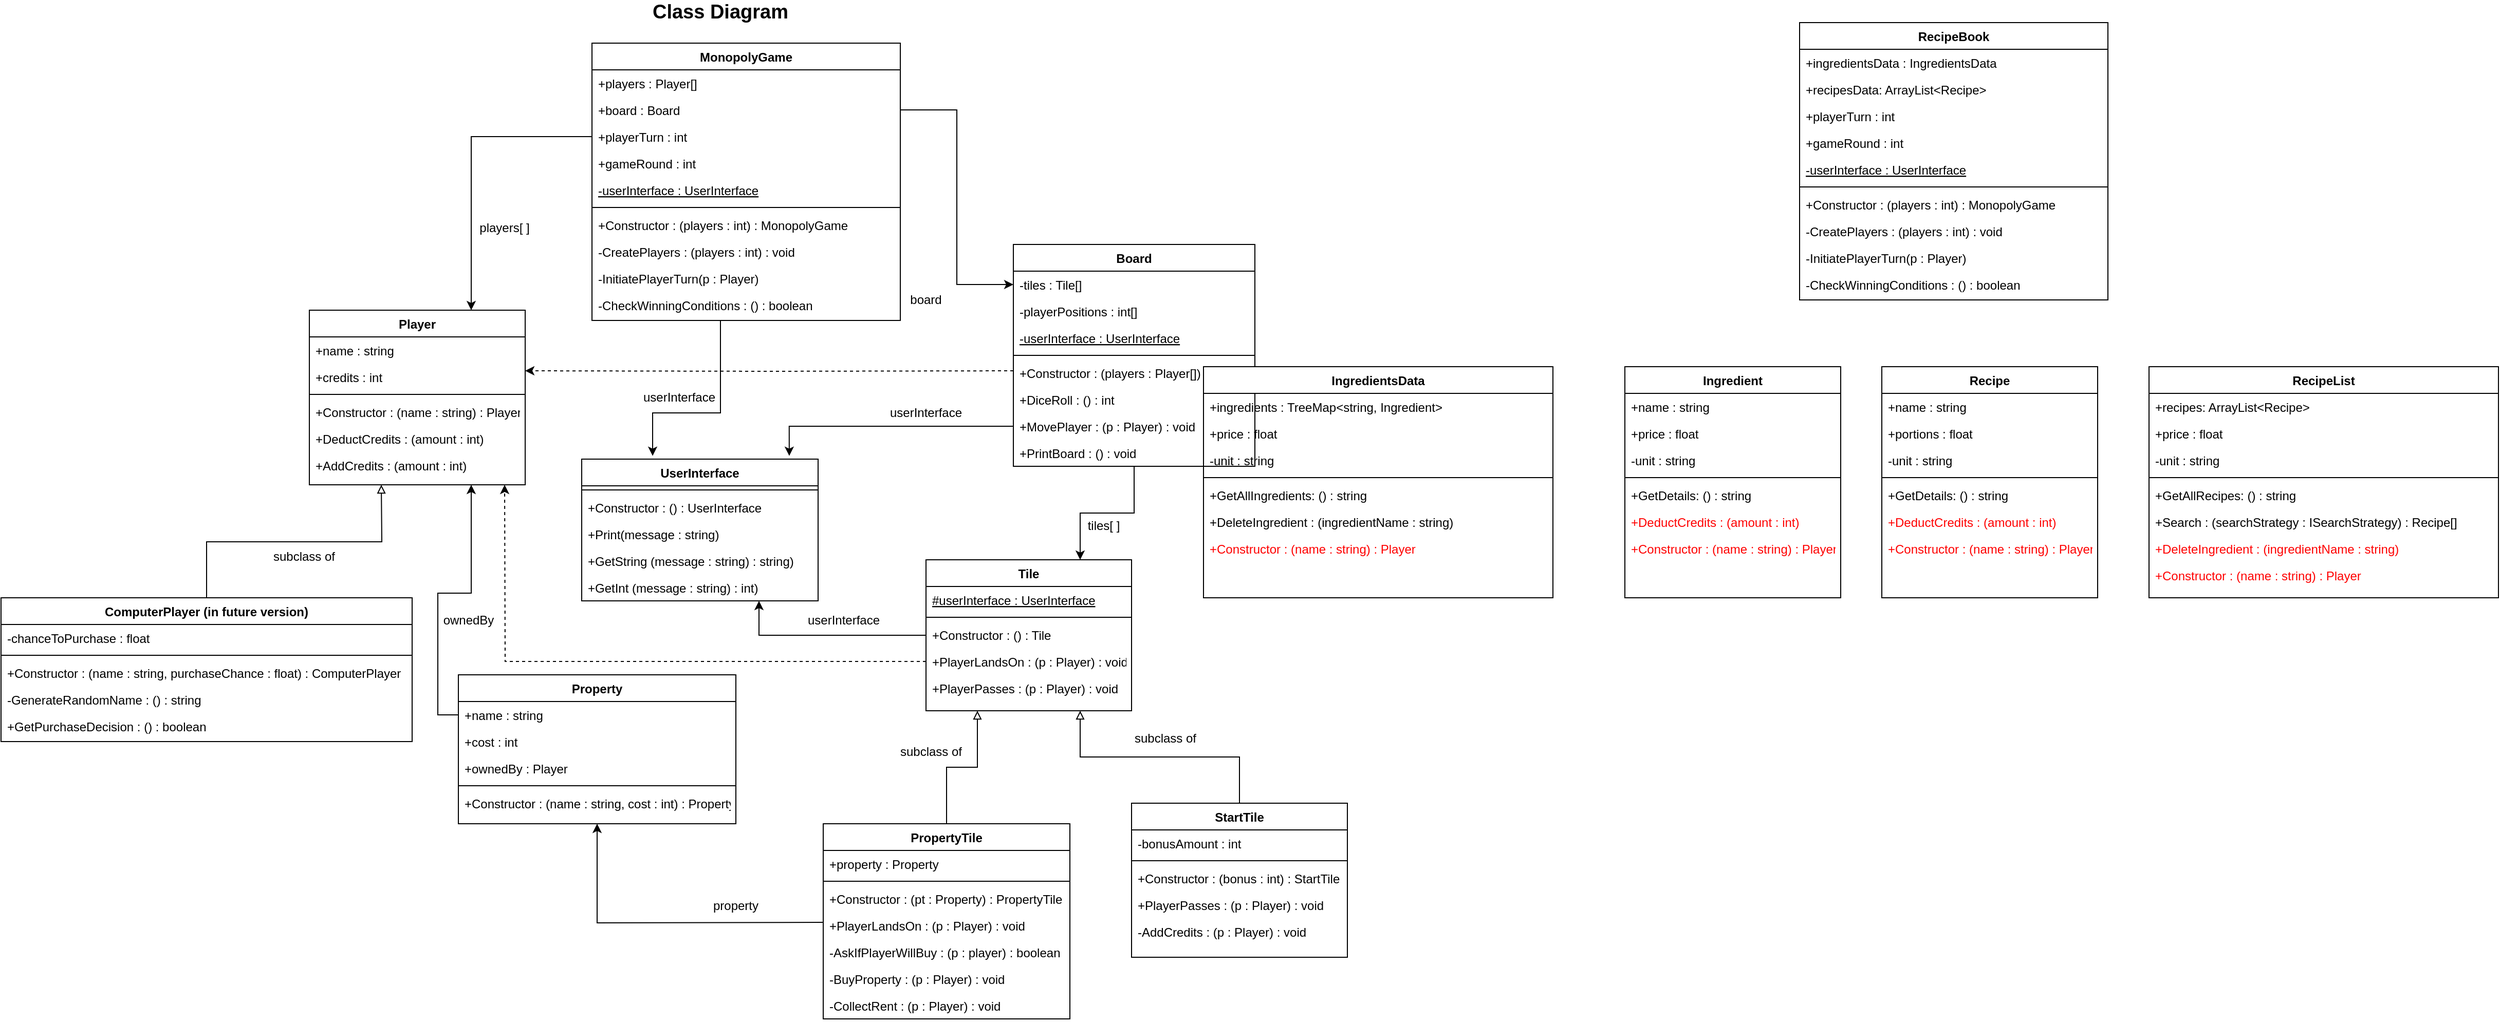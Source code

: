 <mxfile version="13.7.9" type="device"><diagram id="C5RBs43oDa-KdzZeNtuy" name="Page-1"><mxGraphModel dx="1278" dy="948" grid="1" gridSize="10" guides="1" tooltips="1" connect="1" arrows="1" fold="1" page="1" pageScale="1" pageWidth="827" pageHeight="1169" math="0" shadow="0"><root><mxCell id="WIyWlLk6GJQsqaUBKTNV-0"/><mxCell id="WIyWlLk6GJQsqaUBKTNV-1" parent="WIyWlLk6GJQsqaUBKTNV-0"/><mxCell id="QnChf_az9vpmHC_siIS5-68" style="edgeStyle=orthogonalEdgeStyle;rounded=0;orthogonalLoop=1;jettySize=auto;html=1;exitX=0.5;exitY=0;exitDx=0;exitDy=0;entryX=0.25;entryY=1;entryDx=0;entryDy=0;endArrow=block;endFill=0;" parent="WIyWlLk6GJQsqaUBKTNV-1" source="QnChf_az9vpmHC_siIS5-34" target="QnChf_az9vpmHC_siIS5-22" edge="1"><mxGeometry relative="1" as="geometry"/></mxCell><mxCell id="QnChf_az9vpmHC_siIS5-69" style="edgeStyle=orthogonalEdgeStyle;rounded=0;orthogonalLoop=1;jettySize=auto;html=1;exitX=0.5;exitY=0;exitDx=0;exitDy=0;entryX=0.75;entryY=1;entryDx=0;entryDy=0;endArrow=block;endFill=0;" parent="WIyWlLk6GJQsqaUBKTNV-1" source="QnChf_az9vpmHC_siIS5-28" target="QnChf_az9vpmHC_siIS5-22" edge="1"><mxGeometry relative="1" as="geometry"/></mxCell><mxCell id="QnChf_az9vpmHC_siIS5-62" style="edgeStyle=orthogonalEdgeStyle;rounded=0;orthogonalLoop=1;jettySize=auto;html=1;entryX=0.5;entryY=1;entryDx=0;entryDy=0;" parent="WIyWlLk6GJQsqaUBKTNV-1" target="QnChf_az9vpmHC_siIS5-54" edge="1"><mxGeometry relative="1" as="geometry"><mxPoint x="930" y="662" as="targetPoint"/><mxPoint x="970" y="956" as="sourcePoint"/></mxGeometry></mxCell><mxCell id="QnChf_az9vpmHC_siIS5-65" style="edgeStyle=orthogonalEdgeStyle;rounded=0;orthogonalLoop=1;jettySize=auto;html=1;exitX=1;exitY=0.5;exitDx=0;exitDy=0;entryX=0;entryY=0.5;entryDx=0;entryDy=0;" parent="WIyWlLk6GJQsqaUBKTNV-1" source="QnChf_az9vpmHC_siIS5-6" target="QnChf_az9vpmHC_siIS5-17" edge="1"><mxGeometry relative="1" as="geometry"/></mxCell><mxCell id="QnChf_az9vpmHC_siIS5-76" value="tiles[ ]" style="text;html=1;strokeColor=none;fillColor=none;align=center;verticalAlign=middle;whiteSpace=wrap;rounded=0;" parent="WIyWlLk6GJQsqaUBKTNV-1" vertex="1"><mxGeometry x="1222.5" y="560" width="40" height="20" as="geometry"/></mxCell><mxCell id="QnChf_az9vpmHC_siIS5-77" value="subclass of" style="text;html=1;strokeColor=none;fillColor=none;align=center;verticalAlign=middle;whiteSpace=wrap;rounded=0;" parent="WIyWlLk6GJQsqaUBKTNV-1" vertex="1"><mxGeometry x="1040" y="780" width="70" height="20" as="geometry"/></mxCell><mxCell id="QnChf_az9vpmHC_siIS5-78" value="subclass of" style="text;html=1;strokeColor=none;fillColor=none;align=center;verticalAlign=middle;whiteSpace=wrap;rounded=0;" parent="WIyWlLk6GJQsqaUBKTNV-1" vertex="1"><mxGeometry x="1262.5" y="767" width="80" height="20" as="geometry"/></mxCell><mxCell id="QnChf_az9vpmHC_siIS5-85" style="edgeStyle=orthogonalEdgeStyle;rounded=0;orthogonalLoop=1;jettySize=auto;html=1;exitX=0;exitY=0.5;exitDx=0;exitDy=0;entryX=0.75;entryY=1;entryDx=0;entryDy=0;" parent="WIyWlLk6GJQsqaUBKTNV-1" source="QnChf_az9vpmHC_siIS5-55" target="QnChf_az9vpmHC_siIS5-46" edge="1"><mxGeometry relative="1" as="geometry"/></mxCell><mxCell id="QnChf_az9vpmHC_siIS5-108" style="edgeStyle=orthogonalEdgeStyle;rounded=0;orthogonalLoop=1;jettySize=auto;html=1;exitX=0.5;exitY=1;exitDx=0;exitDy=0;entryX=0.3;entryY=-0.023;entryDx=0;entryDy=0;entryPerimeter=0;" parent="WIyWlLk6GJQsqaUBKTNV-1" source="QnChf_az9vpmHC_siIS5-4" target="QnChf_az9vpmHC_siIS5-94" edge="1"><mxGeometry relative="1" as="geometry"><Array as="points"><mxPoint x="870" y="460"/><mxPoint x="804" y="460"/></Array></mxGeometry></mxCell><mxCell id="QnChf_az9vpmHC_siIS5-103" style="edgeStyle=orthogonalEdgeStyle;rounded=0;orthogonalLoop=1;jettySize=auto;html=1;exitX=0;exitY=0.5;exitDx=0;exitDy=0;entryX=0.75;entryY=1;entryDx=0;entryDy=0;" parent="WIyWlLk6GJQsqaUBKTNV-1" source="QnChf_az9vpmHC_siIS5-22" target="QnChf_az9vpmHC_siIS5-94" edge="1"><mxGeometry relative="1" as="geometry"/></mxCell><mxCell id="QnChf_az9vpmHC_siIS5-88" value="userInterface" style="text;html=1;strokeColor=none;fillColor=none;align=center;verticalAlign=middle;whiteSpace=wrap;rounded=0;" parent="WIyWlLk6GJQsqaUBKTNV-1" vertex="1"><mxGeometry x="1050" y="450" width="40" height="20" as="geometry"/></mxCell><mxCell id="QnChf_az9vpmHC_siIS5-91" value="ownedBy" style="text;html=1;strokeColor=none;fillColor=none;align=center;verticalAlign=middle;whiteSpace=wrap;rounded=0;" parent="WIyWlLk6GJQsqaUBKTNV-1" vertex="1"><mxGeometry x="605" y="652" width="40" height="20" as="geometry"/></mxCell><mxCell id="QnChf_az9vpmHC_siIS5-92" value="property" style="text;html=1;strokeColor=none;fillColor=none;align=center;verticalAlign=middle;whiteSpace=wrap;rounded=0;" parent="WIyWlLk6GJQsqaUBKTNV-1" vertex="1"><mxGeometry x="865" y="930" width="40" height="20" as="geometry"/></mxCell><mxCell id="QnChf_az9vpmHC_siIS5-93" value="players[ ]" style="text;html=1;strokeColor=none;fillColor=none;align=center;verticalAlign=middle;whiteSpace=wrap;rounded=0;" parent="WIyWlLk6GJQsqaUBKTNV-1" vertex="1"><mxGeometry x="630" y="270" width="60" height="20" as="geometry"/></mxCell><mxCell id="QnChf_az9vpmHC_siIS5-106" value="userInterface" style="text;html=1;strokeColor=none;fillColor=none;align=center;verticalAlign=middle;whiteSpace=wrap;rounded=0;" parent="WIyWlLk6GJQsqaUBKTNV-1" vertex="1"><mxGeometry x="970" y="652" width="40" height="20" as="geometry"/></mxCell><mxCell id="QnChf_az9vpmHC_siIS5-107" value="userInterface" style="text;html=1;strokeColor=none;fillColor=none;align=center;verticalAlign=middle;whiteSpace=wrap;rounded=0;" parent="WIyWlLk6GJQsqaUBKTNV-1" vertex="1"><mxGeometry x="810" y="435" width="40" height="20" as="geometry"/></mxCell><mxCell id="QnChf_az9vpmHC_siIS5-117" value="subclass of" style="text;html=1;strokeColor=none;fillColor=none;align=center;verticalAlign=middle;whiteSpace=wrap;rounded=0;" parent="WIyWlLk6GJQsqaUBKTNV-1" vertex="1"><mxGeometry x="430" y="590" width="70" height="20" as="geometry"/></mxCell><mxCell id="BMfl9RkAWKBQtFYuNV7D-5" style="edgeStyle=orthogonalEdgeStyle;rounded=0;orthogonalLoop=1;jettySize=auto;html=1;entryX=0.75;entryY=0;entryDx=0;entryDy=0;" parent="WIyWlLk6GJQsqaUBKTNV-1" source="QnChf_az9vpmHC_siIS5-16" target="QnChf_az9vpmHC_siIS5-22" edge="1"><mxGeometry relative="1" as="geometry"/></mxCell><mxCell id="QnChf_az9vpmHC_siIS5-94" value="UserInterface" style="swimlane;fontStyle=1;align=center;verticalAlign=top;childLayout=stackLayout;horizontal=1;startSize=26;horizontalStack=0;resizeParent=1;resizeLast=0;collapsible=1;marginBottom=0;rounded=0;shadow=0;strokeWidth=1;" parent="WIyWlLk6GJQsqaUBKTNV-1" vertex="1"><mxGeometry x="735" y="505" width="230" height="138" as="geometry"><mxRectangle x="230" y="140" width="160" height="26" as="alternateBounds"/></mxGeometry></mxCell><mxCell id="QnChf_az9vpmHC_siIS5-97" value="" style="line;html=1;strokeWidth=1;align=left;verticalAlign=middle;spacingTop=-1;spacingLeft=3;spacingRight=3;rotatable=0;labelPosition=right;points=[];portConstraint=eastwest;" parent="QnChf_az9vpmHC_siIS5-94" vertex="1"><mxGeometry y="26" width="230" height="8" as="geometry"/></mxCell><mxCell id="BMfl9RkAWKBQtFYuNV7D-14" value="+Constructor : () : UserInterface" style="text;align=left;verticalAlign=top;spacingLeft=4;spacingRight=4;overflow=hidden;rotatable=0;points=[[0,0.5],[1,0.5]];portConstraint=eastwest;rounded=0;shadow=0;html=0;" parent="QnChf_az9vpmHC_siIS5-94" vertex="1"><mxGeometry y="34" width="230" height="26" as="geometry"/></mxCell><mxCell id="QnChf_az9vpmHC_siIS5-98" value="+Print(message : string)" style="text;align=left;verticalAlign=top;spacingLeft=4;spacingRight=4;overflow=hidden;rotatable=0;points=[[0,0.5],[1,0.5]];portConstraint=eastwest;rounded=0;shadow=0;html=0;" parent="QnChf_az9vpmHC_siIS5-94" vertex="1"><mxGeometry y="60" width="230" height="26" as="geometry"/></mxCell><mxCell id="QnChf_az9vpmHC_siIS5-99" value="+GetString (message : string) : string)" style="text;align=left;verticalAlign=top;spacingLeft=4;spacingRight=4;overflow=hidden;rotatable=0;points=[[0,0.5],[1,0.5]];portConstraint=eastwest;rounded=0;shadow=0;html=0;" parent="QnChf_az9vpmHC_siIS5-94" vertex="1"><mxGeometry y="86" width="230" height="26" as="geometry"/></mxCell><mxCell id="BMfl9RkAWKBQtFYuNV7D-4" value="+GetInt (message : string) : int)" style="text;align=left;verticalAlign=top;spacingLeft=4;spacingRight=4;overflow=hidden;rotatable=0;points=[[0,0.5],[1,0.5]];portConstraint=eastwest;rounded=0;shadow=0;html=0;" parent="QnChf_az9vpmHC_siIS5-94" vertex="1"><mxGeometry y="112" width="230" height="26" as="geometry"/></mxCell><mxCell id="QnChf_az9vpmHC_siIS5-22" value="Tile" style="swimlane;fontStyle=1;align=center;verticalAlign=top;childLayout=stackLayout;horizontal=1;startSize=26;horizontalStack=0;resizeParent=1;resizeLast=0;collapsible=1;marginBottom=0;rounded=0;shadow=0;strokeWidth=1;" parent="WIyWlLk6GJQsqaUBKTNV-1" vertex="1"><mxGeometry x="1070" y="603" width="200" height="147" as="geometry"><mxRectangle x="230" y="140" width="160" height="26" as="alternateBounds"/></mxGeometry></mxCell><mxCell id="QnChf_az9vpmHC_siIS5-110" value="#userInterface : UserInterface" style="text;align=left;verticalAlign=top;spacingLeft=4;spacingRight=4;overflow=hidden;rotatable=0;points=[[0,0.5],[1,0.5]];portConstraint=eastwest;rounded=0;shadow=0;html=0;fontStyle=4" parent="QnChf_az9vpmHC_siIS5-22" vertex="1"><mxGeometry y="26" width="200" height="26" as="geometry"/></mxCell><mxCell id="QnChf_az9vpmHC_siIS5-26" value="" style="line;html=1;strokeWidth=1;align=left;verticalAlign=middle;spacingTop=-1;spacingLeft=3;spacingRight=3;rotatable=0;labelPosition=right;points=[];portConstraint=eastwest;" parent="QnChf_az9vpmHC_siIS5-22" vertex="1"><mxGeometry y="52" width="200" height="8" as="geometry"/></mxCell><mxCell id="BMfl9RkAWKBQtFYuNV7D-9" value="+Constructor : () : Tile" style="text;align=left;verticalAlign=top;spacingLeft=4;spacingRight=4;overflow=hidden;rotatable=0;points=[[0,0.5],[1,0.5]];portConstraint=eastwest;rounded=0;shadow=0;html=0;" parent="QnChf_az9vpmHC_siIS5-22" vertex="1"><mxGeometry y="60" width="200" height="26" as="geometry"/></mxCell><mxCell id="QnChf_az9vpmHC_siIS5-144" value="+PlayerLandsOn : (p : Player) : void" style="text;align=left;verticalAlign=top;spacingLeft=4;spacingRight=4;overflow=hidden;rotatable=0;points=[[0,0.5],[1,0.5]];portConstraint=eastwest;" parent="QnChf_az9vpmHC_siIS5-22" vertex="1"><mxGeometry y="86" width="200" height="26" as="geometry"/></mxCell><mxCell id="QnChf_az9vpmHC_siIS5-162" value="+PlayerPasses : (p : Player) : void" style="text;align=left;verticalAlign=top;spacingLeft=4;spacingRight=4;overflow=hidden;rotatable=0;points=[[0,0.5],[1,0.5]];portConstraint=eastwest;" parent="QnChf_az9vpmHC_siIS5-22" vertex="1"><mxGeometry y="112" width="200" height="26" as="geometry"/></mxCell><mxCell id="4W70TEGGlv5s21N3LZeL-0" style="edgeStyle=orthogonalEdgeStyle;rounded=0;orthogonalLoop=1;jettySize=auto;html=1;exitX=0.5;exitY=0;exitDx=0;exitDy=0;endArrow=block;endFill=0;" parent="WIyWlLk6GJQsqaUBKTNV-1" source="QnChf_az9vpmHC_siIS5-112" edge="1"><mxGeometry relative="1" as="geometry"><mxPoint x="540" y="530" as="targetPoint"/></mxGeometry></mxCell><mxCell id="QnChf_az9vpmHC_siIS5-54" value="Property" style="swimlane;fontStyle=1;align=center;verticalAlign=top;childLayout=stackLayout;horizontal=1;startSize=26;horizontalStack=0;resizeParent=1;resizeLast=0;collapsible=1;marginBottom=0;rounded=0;shadow=0;strokeWidth=1;" parent="WIyWlLk6GJQsqaUBKTNV-1" vertex="1"><mxGeometry x="615" y="715" width="270" height="145" as="geometry"><mxRectangle x="230" y="140" width="160" height="26" as="alternateBounds"/></mxGeometry></mxCell><mxCell id="QnChf_az9vpmHC_siIS5-55" value="+name : string" style="text;align=left;verticalAlign=top;spacingLeft=4;spacingRight=4;overflow=hidden;rotatable=0;points=[[0,0.5],[1,0.5]];portConstraint=eastwest;" parent="QnChf_az9vpmHC_siIS5-54" vertex="1"><mxGeometry y="26" width="270" height="26" as="geometry"/></mxCell><mxCell id="QnChf_az9vpmHC_siIS5-56" value="+cost : int" style="text;align=left;verticalAlign=top;spacingLeft=4;spacingRight=4;overflow=hidden;rotatable=0;points=[[0,0.5],[1,0.5]];portConstraint=eastwest;rounded=0;shadow=0;html=0;" parent="QnChf_az9vpmHC_siIS5-54" vertex="1"><mxGeometry y="52" width="270" height="26" as="geometry"/></mxCell><mxCell id="QnChf_az9vpmHC_siIS5-84" value="+ownedBy : Player" style="text;align=left;verticalAlign=top;spacingLeft=4;spacingRight=4;overflow=hidden;rotatable=0;points=[[0,0.5],[1,0.5]];portConstraint=eastwest;rounded=0;shadow=0;html=0;" parent="QnChf_az9vpmHC_siIS5-54" vertex="1"><mxGeometry y="78" width="270" height="26" as="geometry"/></mxCell><mxCell id="QnChf_az9vpmHC_siIS5-58" value="" style="line;html=1;strokeWidth=1;align=left;verticalAlign=middle;spacingTop=-1;spacingLeft=3;spacingRight=3;rotatable=0;labelPosition=right;points=[];portConstraint=eastwest;" parent="QnChf_az9vpmHC_siIS5-54" vertex="1"><mxGeometry y="104" width="270" height="8" as="geometry"/></mxCell><mxCell id="BMfl9RkAWKBQtFYuNV7D-6" value="+Constructor : (name : string, cost : int) : Property" style="text;align=left;verticalAlign=top;spacingLeft=4;spacingRight=4;overflow=hidden;rotatable=0;points=[[0,0.5],[1,0.5]];portConstraint=eastwest;rounded=0;shadow=0;html=0;" parent="QnChf_az9vpmHC_siIS5-54" vertex="1"><mxGeometry y="112" width="270" height="26" as="geometry"/></mxCell><mxCell id="QnChf_az9vpmHC_siIS5-28" value="StartTile" style="swimlane;fontStyle=1;align=center;verticalAlign=top;childLayout=stackLayout;horizontal=1;startSize=26;horizontalStack=0;resizeParent=1;resizeLast=0;collapsible=1;marginBottom=0;rounded=0;shadow=0;strokeWidth=1;" parent="WIyWlLk6GJQsqaUBKTNV-1" vertex="1"><mxGeometry x="1270" y="840" width="210" height="150" as="geometry"><mxRectangle x="230" y="140" width="160" height="26" as="alternateBounds"/></mxGeometry></mxCell><mxCell id="QnChf_az9vpmHC_siIS5-31" value="-bonusAmount : int" style="text;align=left;verticalAlign=top;spacingLeft=4;spacingRight=4;overflow=hidden;rotatable=0;points=[[0,0.5],[1,0.5]];portConstraint=eastwest;rounded=0;shadow=0;html=0;" parent="QnChf_az9vpmHC_siIS5-28" vertex="1"><mxGeometry y="26" width="210" height="26" as="geometry"/></mxCell><mxCell id="QnChf_az9vpmHC_siIS5-32" value="" style="line;html=1;strokeWidth=1;align=left;verticalAlign=middle;spacingTop=-1;spacingLeft=3;spacingRight=3;rotatable=0;labelPosition=right;points=[];portConstraint=eastwest;" parent="QnChf_az9vpmHC_siIS5-28" vertex="1"><mxGeometry y="52" width="210" height="8" as="geometry"/></mxCell><mxCell id="BMfl9RkAWKBQtFYuNV7D-10" value="+Constructor : (bonus : int) : StartTile" style="text;align=left;verticalAlign=top;spacingLeft=4;spacingRight=4;overflow=hidden;rotatable=0;points=[[0,0.5],[1,0.5]];portConstraint=eastwest;rounded=0;shadow=0;html=0;" parent="QnChf_az9vpmHC_siIS5-28" vertex="1"><mxGeometry y="60" width="210" height="26" as="geometry"/></mxCell><mxCell id="QnChf_az9vpmHC_siIS5-145" value="+PlayerPasses : (p : Player) : void" style="text;align=left;verticalAlign=top;spacingLeft=4;spacingRight=4;overflow=hidden;rotatable=0;points=[[0,0.5],[1,0.5]];portConstraint=eastwest;" parent="QnChf_az9vpmHC_siIS5-28" vertex="1"><mxGeometry y="86" width="210" height="26" as="geometry"/></mxCell><mxCell id="QnChf_az9vpmHC_siIS5-33" value="-AddCredits : (p : Player) : void" style="text;align=left;verticalAlign=top;spacingLeft=4;spacingRight=4;overflow=hidden;rotatable=0;points=[[0,0.5],[1,0.5]];portConstraint=eastwest;" parent="QnChf_az9vpmHC_siIS5-28" vertex="1"><mxGeometry y="112" width="210" height="26" as="geometry"/></mxCell><mxCell id="QnChf_az9vpmHC_siIS5-34" value="PropertyTile" style="swimlane;fontStyle=1;align=center;verticalAlign=top;childLayout=stackLayout;horizontal=1;startSize=26;horizontalStack=0;resizeParent=1;resizeLast=0;collapsible=1;marginBottom=0;rounded=0;shadow=0;strokeWidth=1;" parent="WIyWlLk6GJQsqaUBKTNV-1" vertex="1"><mxGeometry x="970" y="860" width="240" height="190" as="geometry"><mxRectangle x="230" y="140" width="160" height="26" as="alternateBounds"/></mxGeometry></mxCell><mxCell id="QnChf_az9vpmHC_siIS5-35" value="+property : Property" style="text;align=left;verticalAlign=top;spacingLeft=4;spacingRight=4;overflow=hidden;rotatable=0;points=[[0,0.5],[1,0.5]];portConstraint=eastwest;" parent="QnChf_az9vpmHC_siIS5-34" vertex="1"><mxGeometry y="26" width="240" height="26" as="geometry"/></mxCell><mxCell id="QnChf_az9vpmHC_siIS5-38" value="" style="line;html=1;strokeWidth=1;align=left;verticalAlign=middle;spacingTop=-1;spacingLeft=3;spacingRight=3;rotatable=0;labelPosition=right;points=[];portConstraint=eastwest;" parent="QnChf_az9vpmHC_siIS5-34" vertex="1"><mxGeometry y="52" width="240" height="8" as="geometry"/></mxCell><mxCell id="BMfl9RkAWKBQtFYuNV7D-11" value="+Constructor : (pt : Property) : PropertyTile" style="text;align=left;verticalAlign=top;spacingLeft=4;spacingRight=4;overflow=hidden;rotatable=0;points=[[0,0.5],[1,0.5]];portConstraint=eastwest;rounded=0;shadow=0;html=0;" parent="QnChf_az9vpmHC_siIS5-34" vertex="1"><mxGeometry y="60" width="240" height="26" as="geometry"/></mxCell><mxCell id="QnChf_az9vpmHC_siIS5-146" value="+PlayerLandsOn : (p : Player) : void" style="text;align=left;verticalAlign=top;spacingLeft=4;spacingRight=4;overflow=hidden;rotatable=0;points=[[0,0.5],[1,0.5]];portConstraint=eastwest;" parent="QnChf_az9vpmHC_siIS5-34" vertex="1"><mxGeometry y="86" width="240" height="26" as="geometry"/></mxCell><mxCell id="QnChf_az9vpmHC_siIS5-39" value="-AskIfPlayerWillBuy : (p : player) : boolean" style="text;align=left;verticalAlign=top;spacingLeft=4;spacingRight=4;overflow=hidden;rotatable=0;points=[[0,0.5],[1,0.5]];portConstraint=eastwest;" parent="QnChf_az9vpmHC_siIS5-34" vertex="1"><mxGeometry y="112" width="240" height="26" as="geometry"/></mxCell><mxCell id="QnChf_az9vpmHC_siIS5-123" value="-BuyProperty : (p : Player) : void" style="text;align=left;verticalAlign=top;spacingLeft=4;spacingRight=4;overflow=hidden;rotatable=0;points=[[0,0.5],[1,0.5]];portConstraint=eastwest;" parent="QnChf_az9vpmHC_siIS5-34" vertex="1"><mxGeometry y="138" width="240" height="26" as="geometry"/></mxCell><mxCell id="QnChf_az9vpmHC_siIS5-60" value="-CollectRent : (p : Player) : void" style="text;align=left;verticalAlign=top;spacingLeft=4;spacingRight=4;overflow=hidden;rotatable=0;points=[[0,0.5],[1,0.5]];portConstraint=eastwest;" parent="QnChf_az9vpmHC_siIS5-34" vertex="1"><mxGeometry y="164" width="240" height="26" as="geometry"/></mxCell><mxCell id="QnChf_az9vpmHC_siIS5-16" value="Board" style="swimlane;fontStyle=1;align=center;verticalAlign=top;childLayout=stackLayout;horizontal=1;startSize=26;horizontalStack=0;resizeParent=1;resizeLast=0;collapsible=1;marginBottom=0;rounded=0;shadow=0;strokeWidth=1;" parent="WIyWlLk6GJQsqaUBKTNV-1" vertex="1"><mxGeometry x="1155" y="296" width="235" height="216" as="geometry"><mxRectangle x="230" y="140" width="160" height="26" as="alternateBounds"/></mxGeometry></mxCell><mxCell id="QnChf_az9vpmHC_siIS5-17" value="-tiles : Tile[]" style="text;align=left;verticalAlign=top;spacingLeft=4;spacingRight=4;overflow=hidden;rotatable=0;points=[[0,0.5],[1,0.5]];portConstraint=eastwest;" parent="QnChf_az9vpmHC_siIS5-16" vertex="1"><mxGeometry y="26" width="235" height="26" as="geometry"/></mxCell><mxCell id="QnChf_az9vpmHC_siIS5-111" value="-playerPositions : int[]" style="text;align=left;verticalAlign=top;spacingLeft=4;spacingRight=4;overflow=hidden;rotatable=0;points=[[0,0.5],[1,0.5]];portConstraint=eastwest;" parent="QnChf_az9vpmHC_siIS5-16" vertex="1"><mxGeometry y="52" width="235" height="26" as="geometry"/></mxCell><mxCell id="BMfl9RkAWKBQtFYuNV7D-16" value="-userInterface : UserInterface" style="text;align=left;verticalAlign=top;spacingLeft=4;spacingRight=4;overflow=hidden;rotatable=0;points=[[0,0.5],[1,0.5]];portConstraint=eastwest;fontStyle=4" parent="QnChf_az9vpmHC_siIS5-16" vertex="1"><mxGeometry y="78" width="235" height="26" as="geometry"/></mxCell><mxCell id="QnChf_az9vpmHC_siIS5-20" value="" style="line;html=1;strokeWidth=1;align=left;verticalAlign=middle;spacingTop=-1;spacingLeft=3;spacingRight=3;rotatable=0;labelPosition=right;points=[];portConstraint=eastwest;" parent="QnChf_az9vpmHC_siIS5-16" vertex="1"><mxGeometry y="104" width="235" height="8" as="geometry"/></mxCell><mxCell id="QnChf_az9vpmHC_siIS5-86" value="+Constructor : (players : Player[]) : Board" style="text;align=left;verticalAlign=top;spacingLeft=4;spacingRight=4;overflow=hidden;rotatable=0;points=[[0,0.5],[1,0.5]];portConstraint=eastwest;" parent="QnChf_az9vpmHC_siIS5-16" vertex="1"><mxGeometry y="112" width="235" height="26" as="geometry"/></mxCell><mxCell id="QnChf_az9vpmHC_siIS5-134" value="+DiceRoll : () : int" style="text;align=left;verticalAlign=top;spacingLeft=4;spacingRight=4;overflow=hidden;rotatable=0;points=[[0,0.5],[1,0.5]];portConstraint=eastwest;" parent="QnChf_az9vpmHC_siIS5-16" vertex="1"><mxGeometry y="138" width="235" height="26" as="geometry"/></mxCell><mxCell id="QnChf_az9vpmHC_siIS5-21" value="+MovePlayer : (p : Player) : void" style="text;align=left;verticalAlign=top;spacingLeft=4;spacingRight=4;overflow=hidden;rotatable=0;points=[[0,0.5],[1,0.5]];portConstraint=eastwest;" parent="QnChf_az9vpmHC_siIS5-16" vertex="1"><mxGeometry y="164" width="235" height="26" as="geometry"/></mxCell><mxCell id="KPZO3CH1BebAyZ0wt4Ls-0" value="+PrintBoard : () : void" style="text;align=left;verticalAlign=top;spacingLeft=4;spacingRight=4;overflow=hidden;rotatable=0;points=[[0,0.5],[1,0.5]];portConstraint=eastwest;" parent="QnChf_az9vpmHC_siIS5-16" vertex="1"><mxGeometry y="190" width="235" height="26" as="geometry"/></mxCell><mxCell id="QnChf_az9vpmHC_siIS5-46" value="Player" style="swimlane;fontStyle=1;align=center;verticalAlign=top;childLayout=stackLayout;horizontal=1;startSize=26;horizontalStack=0;resizeParent=1;resizeLast=0;collapsible=1;marginBottom=0;rounded=0;shadow=0;strokeWidth=1;" parent="WIyWlLk6GJQsqaUBKTNV-1" vertex="1"><mxGeometry x="470" y="360" width="210" height="170" as="geometry"><mxRectangle x="230" y="140" width="160" height="26" as="alternateBounds"/></mxGeometry></mxCell><mxCell id="QnChf_az9vpmHC_siIS5-72" value="+name : string" style="text;align=left;verticalAlign=top;spacingLeft=4;spacingRight=4;overflow=hidden;rotatable=0;points=[[0,0.5],[1,0.5]];portConstraint=eastwest;rounded=0;shadow=0;html=0;" parent="QnChf_az9vpmHC_siIS5-46" vertex="1"><mxGeometry y="26" width="210" height="26" as="geometry"/></mxCell><mxCell id="QnChf_az9vpmHC_siIS5-48" value="+credits : int" style="text;align=left;verticalAlign=top;spacingLeft=4;spacingRight=4;overflow=hidden;rotatable=0;points=[[0,0.5],[1,0.5]];portConstraint=eastwest;rounded=0;shadow=0;html=0;" parent="QnChf_az9vpmHC_siIS5-46" vertex="1"><mxGeometry y="52" width="210" height="26" as="geometry"/></mxCell><mxCell id="QnChf_az9vpmHC_siIS5-50" value="" style="line;html=1;strokeWidth=1;align=left;verticalAlign=middle;spacingTop=-1;spacingLeft=3;spacingRight=3;rotatable=0;labelPosition=right;points=[];portConstraint=eastwest;" parent="QnChf_az9vpmHC_siIS5-46" vertex="1"><mxGeometry y="78" width="210" height="8" as="geometry"/></mxCell><mxCell id="BMfl9RkAWKBQtFYuNV7D-3" value="+Constructor : (name : string) : Player" style="text;align=left;verticalAlign=top;spacingLeft=4;spacingRight=4;overflow=hidden;rotatable=0;points=[[0,0.5],[1,0.5]];portConstraint=eastwest;rounded=0;shadow=0;html=0;" parent="QnChf_az9vpmHC_siIS5-46" vertex="1"><mxGeometry y="86" width="210" height="26" as="geometry"/></mxCell><mxCell id="QnChf_az9vpmHC_siIS5-163" value="+DeductCredits : (amount : int)" style="text;align=left;verticalAlign=top;spacingLeft=4;spacingRight=4;overflow=hidden;rotatable=0;points=[[0,0.5],[1,0.5]];portConstraint=eastwest;rounded=0;shadow=0;html=0;" parent="QnChf_az9vpmHC_siIS5-46" vertex="1"><mxGeometry y="112" width="210" height="26" as="geometry"/></mxCell><mxCell id="BMfl9RkAWKBQtFYuNV7D-0" value="+AddCredits : (amount : int)" style="text;align=left;verticalAlign=top;spacingLeft=4;spacingRight=4;overflow=hidden;rotatable=0;points=[[0,0.5],[1,0.5]];portConstraint=eastwest;rounded=0;shadow=0;html=0;" parent="QnChf_az9vpmHC_siIS5-46" vertex="1"><mxGeometry y="138" width="210" height="26" as="geometry"/></mxCell><mxCell id="QnChf_az9vpmHC_siIS5-4" value="MonopolyGame" style="swimlane;fontStyle=1;align=center;verticalAlign=top;childLayout=stackLayout;horizontal=1;startSize=26;horizontalStack=0;resizeParent=1;resizeLast=0;collapsible=1;marginBottom=0;rounded=0;shadow=0;strokeWidth=1;" parent="WIyWlLk6GJQsqaUBKTNV-1" vertex="1"><mxGeometry x="745" y="100" width="300" height="270" as="geometry"><mxRectangle x="230" y="140" width="160" height="26" as="alternateBounds"/></mxGeometry></mxCell><mxCell id="QnChf_az9vpmHC_siIS5-5" value="+players : Player[]" style="text;align=left;verticalAlign=top;spacingLeft=4;spacingRight=4;overflow=hidden;rotatable=0;points=[[0,0.5],[1,0.5]];portConstraint=eastwest;" parent="QnChf_az9vpmHC_siIS5-4" vertex="1"><mxGeometry y="26" width="300" height="26" as="geometry"/></mxCell><mxCell id="QnChf_az9vpmHC_siIS5-6" value="+board : Board" style="text;align=left;verticalAlign=top;spacingLeft=4;spacingRight=4;overflow=hidden;rotatable=0;points=[[0,0.5],[1,0.5]];portConstraint=eastwest;rounded=0;shadow=0;html=0;" parent="QnChf_az9vpmHC_siIS5-4" vertex="1"><mxGeometry y="52" width="300" height="26" as="geometry"/></mxCell><mxCell id="QnChf_az9vpmHC_siIS5-52" value="+playerTurn : int" style="text;align=left;verticalAlign=top;spacingLeft=4;spacingRight=4;overflow=hidden;rotatable=0;points=[[0,0.5],[1,0.5]];portConstraint=eastwest;rounded=0;shadow=0;html=0;" parent="QnChf_az9vpmHC_siIS5-4" vertex="1"><mxGeometry y="78" width="300" height="26" as="geometry"/></mxCell><mxCell id="QnChf_az9vpmHC_siIS5-70" value="+gameRound : int" style="text;align=left;verticalAlign=top;spacingLeft=4;spacingRight=4;overflow=hidden;rotatable=0;points=[[0,0.5],[1,0.5]];portConstraint=eastwest;rounded=0;shadow=0;html=0;" parent="QnChf_az9vpmHC_siIS5-4" vertex="1"><mxGeometry y="104" width="300" height="26" as="geometry"/></mxCell><mxCell id="QnChf_az9vpmHC_siIS5-109" value="-userInterface : UserInterface" style="text;align=left;verticalAlign=top;spacingLeft=4;spacingRight=4;overflow=hidden;rotatable=0;points=[[0,0.5],[1,0.5]];portConstraint=eastwest;rounded=0;shadow=0;html=0;fontStyle=4" parent="QnChf_az9vpmHC_siIS5-4" vertex="1"><mxGeometry y="130" width="300" height="26" as="geometry"/></mxCell><mxCell id="QnChf_az9vpmHC_siIS5-8" value="" style="line;html=1;strokeWidth=1;align=left;verticalAlign=middle;spacingTop=-1;spacingLeft=3;spacingRight=3;rotatable=0;labelPosition=right;points=[];portConstraint=eastwest;" parent="QnChf_az9vpmHC_siIS5-4" vertex="1"><mxGeometry y="156" width="300" height="8" as="geometry"/></mxCell><mxCell id="QnChf_az9vpmHC_siIS5-73" value="+Constructor : (players : int) : MonopolyGame" style="text;align=left;verticalAlign=top;spacingLeft=4;spacingRight=4;overflow=hidden;rotatable=0;points=[[0,0.5],[1,0.5]];portConstraint=eastwest;rounded=0;shadow=0;html=0;" parent="QnChf_az9vpmHC_siIS5-4" vertex="1"><mxGeometry y="164" width="300" height="26" as="geometry"/></mxCell><mxCell id="BMfl9RkAWKBQtFYuNV7D-7" value="-CreatePlayers : (players : int) : void" style="text;align=left;verticalAlign=top;spacingLeft=4;spacingRight=4;overflow=hidden;rotatable=0;points=[[0,0.5],[1,0.5]];portConstraint=eastwest;rounded=0;shadow=0;html=0;" parent="QnChf_az9vpmHC_siIS5-4" vertex="1"><mxGeometry y="190" width="300" height="26" as="geometry"/></mxCell><mxCell id="QnChf_az9vpmHC_siIS5-53" value="-InitiatePlayerTurn(p : Player)" style="text;align=left;verticalAlign=top;spacingLeft=4;spacingRight=4;overflow=hidden;rotatable=0;points=[[0,0.5],[1,0.5]];portConstraint=eastwest;rounded=0;shadow=0;html=0;" parent="QnChf_az9vpmHC_siIS5-4" vertex="1"><mxGeometry y="216" width="300" height="26" as="geometry"/></mxCell><mxCell id="QnChf_az9vpmHC_siIS5-71" value="-CheckWinningConditions : () : boolean" style="text;align=left;verticalAlign=top;spacingLeft=4;spacingRight=4;overflow=hidden;rotatable=0;points=[[0,0.5],[1,0.5]];portConstraint=eastwest;rounded=0;shadow=0;html=0;" parent="QnChf_az9vpmHC_siIS5-4" vertex="1"><mxGeometry y="242" width="300" height="26" as="geometry"/></mxCell><mxCell id="QnChf_az9vpmHC_siIS5-157" style="edgeStyle=orthogonalEdgeStyle;rounded=0;orthogonalLoop=1;jettySize=auto;html=1;entryX=0.878;entryY=-0.023;entryDx=0;entryDy=0;fontSize=19;exitX=0;exitY=0.5;exitDx=0;exitDy=0;entryPerimeter=0;" parent="WIyWlLk6GJQsqaUBKTNV-1" source="QnChf_az9vpmHC_siIS5-21" target="QnChf_az9vpmHC_siIS5-94" edge="1"><mxGeometry relative="1" as="geometry"><mxPoint x="1140" y="410" as="sourcePoint"/></mxGeometry></mxCell><mxCell id="QnChf_az9vpmHC_siIS5-159" value="Class Diagram" style="text;html=1;strokeColor=none;fillColor=none;align=center;verticalAlign=middle;whiteSpace=wrap;rounded=0;fontSize=19;fontStyle=1" parent="WIyWlLk6GJQsqaUBKTNV-1" vertex="1"><mxGeometry x="795" y="60" width="150" height="20" as="geometry"/></mxCell><mxCell id="BMfl9RkAWKBQtFYuNV7D-2" style="edgeStyle=orthogonalEdgeStyle;rounded=0;orthogonalLoop=1;jettySize=auto;html=1;exitX=0;exitY=0.5;exitDx=0;exitDy=0;entryX=0.75;entryY=0;entryDx=0;entryDy=0;" parent="WIyWlLk6GJQsqaUBKTNV-1" source="QnChf_az9vpmHC_siIS5-52" target="QnChf_az9vpmHC_siIS5-46" edge="1"><mxGeometry relative="1" as="geometry"/></mxCell><mxCell id="BMfl9RkAWKBQtFYuNV7D-15" value="board" style="text;html=1;strokeColor=none;fillColor=none;align=center;verticalAlign=middle;whiteSpace=wrap;rounded=0;" parent="WIyWlLk6GJQsqaUBKTNV-1" vertex="1"><mxGeometry x="1050" y="340" width="40" height="20" as="geometry"/></mxCell><mxCell id="BMfl9RkAWKBQtFYuNV7D-17" style="edgeStyle=orthogonalEdgeStyle;rounded=0;orthogonalLoop=1;jettySize=auto;html=1;exitX=0;exitY=0.5;exitDx=0;exitDy=0;dashed=1;" parent="WIyWlLk6GJQsqaUBKTNV-1" source="QnChf_az9vpmHC_siIS5-144" edge="1"><mxGeometry relative="1" as="geometry"><mxPoint x="660" y="530" as="targetPoint"/></mxGeometry></mxCell><mxCell id="BMfl9RkAWKBQtFYuNV7D-18" style="edgeStyle=orthogonalEdgeStyle;rounded=0;orthogonalLoop=1;jettySize=auto;html=1;entryX=1;entryY=0.269;entryDx=0;entryDy=0;dashed=1;entryPerimeter=0;" parent="WIyWlLk6GJQsqaUBKTNV-1" target="QnChf_az9vpmHC_siIS5-48" edge="1"><mxGeometry relative="1" as="geometry"><mxPoint x="1155" y="419" as="sourcePoint"/></mxGeometry></mxCell><mxCell id="QnChf_az9vpmHC_siIS5-112" value="ComputerPlayer (in future version)" style="swimlane;fontStyle=1;align=center;verticalAlign=top;childLayout=stackLayout;horizontal=1;startSize=26;horizontalStack=0;resizeParent=1;resizeLast=0;collapsible=1;marginBottom=0;rounded=0;shadow=0;strokeWidth=1;" parent="WIyWlLk6GJQsqaUBKTNV-1" vertex="1"><mxGeometry x="170" y="640" width="400" height="140" as="geometry"><mxRectangle x="230" y="140" width="160" height="26" as="alternateBounds"/></mxGeometry></mxCell><mxCell id="QnChf_az9vpmHC_siIS5-118" value="-chanceToPurchase : float" style="text;align=left;verticalAlign=top;spacingLeft=4;spacingRight=4;overflow=hidden;rotatable=0;points=[[0,0.5],[1,0.5]];portConstraint=eastwest;rounded=0;shadow=0;html=0;" parent="QnChf_az9vpmHC_siIS5-112" vertex="1"><mxGeometry y="26" width="400" height="26" as="geometry"/></mxCell><mxCell id="QnChf_az9vpmHC_siIS5-115" value="" style="line;html=1;strokeWidth=1;align=left;verticalAlign=middle;spacingTop=-1;spacingLeft=3;spacingRight=3;rotatable=0;labelPosition=right;points=[];portConstraint=eastwest;" parent="QnChf_az9vpmHC_siIS5-112" vertex="1"><mxGeometry y="52" width="400" height="8" as="geometry"/></mxCell><mxCell id="BMfl9RkAWKBQtFYuNV7D-8" value="+Constructor : (name : string, purchaseChance : float) : ComputerPlayer" style="text;align=left;verticalAlign=top;spacingLeft=4;spacingRight=4;overflow=hidden;rotatable=0;points=[[0,0.5],[1,0.5]];portConstraint=eastwest;rounded=0;shadow=0;html=0;" parent="QnChf_az9vpmHC_siIS5-112" vertex="1"><mxGeometry y="60" width="400" height="26" as="geometry"/></mxCell><mxCell id="QnChf_az9vpmHC_siIS5-121" value="-GenerateRandomName : () : string" style="text;align=left;verticalAlign=top;spacingLeft=4;spacingRight=4;overflow=hidden;rotatable=0;points=[[0,0.5],[1,0.5]];portConstraint=eastwest;rounded=0;shadow=0;html=0;" parent="QnChf_az9vpmHC_siIS5-112" vertex="1"><mxGeometry y="86" width="400" height="26" as="geometry"/></mxCell><mxCell id="QnChf_az9vpmHC_siIS5-122" value="+GetPurchaseDecision : () : boolean" style="text;align=left;verticalAlign=top;spacingLeft=4;spacingRight=4;overflow=hidden;rotatable=0;points=[[0,0.5],[1,0.5]];portConstraint=eastwest;rounded=0;shadow=0;html=0;" parent="QnChf_az9vpmHC_siIS5-112" vertex="1"><mxGeometry y="112" width="400" height="26" as="geometry"/></mxCell><mxCell id="rEb_3e4cBhlZiOOhZE0I-0" value="RecipeBook" style="swimlane;fontStyle=1;align=center;verticalAlign=top;childLayout=stackLayout;horizontal=1;startSize=26;horizontalStack=0;resizeParent=1;resizeLast=0;collapsible=1;marginBottom=0;rounded=0;shadow=0;strokeWidth=1;" vertex="1" parent="WIyWlLk6GJQsqaUBKTNV-1"><mxGeometry x="1920" y="80" width="300" height="270" as="geometry"><mxRectangle x="230" y="140" width="160" height="26" as="alternateBounds"/></mxGeometry></mxCell><mxCell id="rEb_3e4cBhlZiOOhZE0I-1" value="+ingredientsData : IngredientsData" style="text;align=left;verticalAlign=top;spacingLeft=4;spacingRight=4;overflow=hidden;rotatable=0;points=[[0,0.5],[1,0.5]];portConstraint=eastwest;" vertex="1" parent="rEb_3e4cBhlZiOOhZE0I-0"><mxGeometry y="26" width="300" height="26" as="geometry"/></mxCell><mxCell id="rEb_3e4cBhlZiOOhZE0I-2" value="+recipesData: ArrayList&lt;Recipe&gt;" style="text;align=left;verticalAlign=top;spacingLeft=4;spacingRight=4;overflow=hidden;rotatable=0;points=[[0,0.5],[1,0.5]];portConstraint=eastwest;rounded=0;shadow=0;html=0;" vertex="1" parent="rEb_3e4cBhlZiOOhZE0I-0"><mxGeometry y="52" width="300" height="26" as="geometry"/></mxCell><mxCell id="rEb_3e4cBhlZiOOhZE0I-3" value="+playerTurn : int" style="text;align=left;verticalAlign=top;spacingLeft=4;spacingRight=4;overflow=hidden;rotatable=0;points=[[0,0.5],[1,0.5]];portConstraint=eastwest;rounded=0;shadow=0;html=0;" vertex="1" parent="rEb_3e4cBhlZiOOhZE0I-0"><mxGeometry y="78" width="300" height="26" as="geometry"/></mxCell><mxCell id="rEb_3e4cBhlZiOOhZE0I-4" value="+gameRound : int" style="text;align=left;verticalAlign=top;spacingLeft=4;spacingRight=4;overflow=hidden;rotatable=0;points=[[0,0.5],[1,0.5]];portConstraint=eastwest;rounded=0;shadow=0;html=0;" vertex="1" parent="rEb_3e4cBhlZiOOhZE0I-0"><mxGeometry y="104" width="300" height="26" as="geometry"/></mxCell><mxCell id="rEb_3e4cBhlZiOOhZE0I-5" value="-userInterface : UserInterface" style="text;align=left;verticalAlign=top;spacingLeft=4;spacingRight=4;overflow=hidden;rotatable=0;points=[[0,0.5],[1,0.5]];portConstraint=eastwest;rounded=0;shadow=0;html=0;fontStyle=4" vertex="1" parent="rEb_3e4cBhlZiOOhZE0I-0"><mxGeometry y="130" width="300" height="26" as="geometry"/></mxCell><mxCell id="rEb_3e4cBhlZiOOhZE0I-6" value="" style="line;html=1;strokeWidth=1;align=left;verticalAlign=middle;spacingTop=-1;spacingLeft=3;spacingRight=3;rotatable=0;labelPosition=right;points=[];portConstraint=eastwest;" vertex="1" parent="rEb_3e4cBhlZiOOhZE0I-0"><mxGeometry y="156" width="300" height="8" as="geometry"/></mxCell><mxCell id="rEb_3e4cBhlZiOOhZE0I-7" value="+Constructor : (players : int) : MonopolyGame" style="text;align=left;verticalAlign=top;spacingLeft=4;spacingRight=4;overflow=hidden;rotatable=0;points=[[0,0.5],[1,0.5]];portConstraint=eastwest;rounded=0;shadow=0;html=0;" vertex="1" parent="rEb_3e4cBhlZiOOhZE0I-0"><mxGeometry y="164" width="300" height="26" as="geometry"/></mxCell><mxCell id="rEb_3e4cBhlZiOOhZE0I-8" value="-CreatePlayers : (players : int) : void" style="text;align=left;verticalAlign=top;spacingLeft=4;spacingRight=4;overflow=hidden;rotatable=0;points=[[0,0.5],[1,0.5]];portConstraint=eastwest;rounded=0;shadow=0;html=0;" vertex="1" parent="rEb_3e4cBhlZiOOhZE0I-0"><mxGeometry y="190" width="300" height="26" as="geometry"/></mxCell><mxCell id="rEb_3e4cBhlZiOOhZE0I-9" value="-InitiatePlayerTurn(p : Player)" style="text;align=left;verticalAlign=top;spacingLeft=4;spacingRight=4;overflow=hidden;rotatable=0;points=[[0,0.5],[1,0.5]];portConstraint=eastwest;rounded=0;shadow=0;html=0;" vertex="1" parent="rEb_3e4cBhlZiOOhZE0I-0"><mxGeometry y="216" width="300" height="26" as="geometry"/></mxCell><mxCell id="rEb_3e4cBhlZiOOhZE0I-10" value="-CheckWinningConditions : () : boolean" style="text;align=left;verticalAlign=top;spacingLeft=4;spacingRight=4;overflow=hidden;rotatable=0;points=[[0,0.5],[1,0.5]];portConstraint=eastwest;rounded=0;shadow=0;html=0;" vertex="1" parent="rEb_3e4cBhlZiOOhZE0I-0"><mxGeometry y="242" width="300" height="26" as="geometry"/></mxCell><mxCell id="rEb_3e4cBhlZiOOhZE0I-28" value="RecipeList" style="swimlane;fontStyle=1;align=center;verticalAlign=top;childLayout=stackLayout;horizontal=1;startSize=26;horizontalStack=0;resizeParent=1;resizeLast=0;collapsible=1;marginBottom=0;rounded=0;shadow=0;strokeWidth=1;" vertex="1" parent="WIyWlLk6GJQsqaUBKTNV-1"><mxGeometry x="2260" y="415" width="340" height="225" as="geometry"><mxRectangle x="230" y="140" width="160" height="26" as="alternateBounds"/></mxGeometry></mxCell><mxCell id="rEb_3e4cBhlZiOOhZE0I-29" value="+recipes: ArrayList&lt;Recipe&gt;" style="text;align=left;verticalAlign=top;spacingLeft=4;spacingRight=4;overflow=hidden;rotatable=0;points=[[0,0.5],[1,0.5]];portConstraint=eastwest;rounded=0;shadow=0;html=0;" vertex="1" parent="rEb_3e4cBhlZiOOhZE0I-28"><mxGeometry y="26" width="340" height="26" as="geometry"/></mxCell><mxCell id="rEb_3e4cBhlZiOOhZE0I-30" value="+price : float" style="text;align=left;verticalAlign=top;spacingLeft=4;spacingRight=4;overflow=hidden;rotatable=0;points=[[0,0.5],[1,0.5]];portConstraint=eastwest;rounded=0;shadow=0;html=0;" vertex="1" parent="rEb_3e4cBhlZiOOhZE0I-28"><mxGeometry y="52" width="340" height="26" as="geometry"/></mxCell><mxCell id="rEb_3e4cBhlZiOOhZE0I-31" value="-unit : string" style="text;align=left;verticalAlign=top;spacingLeft=4;spacingRight=4;overflow=hidden;rotatable=0;points=[[0,0.5],[1,0.5]];portConstraint=eastwest;rounded=0;shadow=0;html=0;" vertex="1" parent="rEb_3e4cBhlZiOOhZE0I-28"><mxGeometry y="78" width="340" height="26" as="geometry"/></mxCell><mxCell id="rEb_3e4cBhlZiOOhZE0I-32" value="" style="line;html=1;strokeWidth=1;align=left;verticalAlign=middle;spacingTop=-1;spacingLeft=3;spacingRight=3;rotatable=0;labelPosition=right;points=[];portConstraint=eastwest;fontColor=#FF0000;" vertex="1" parent="rEb_3e4cBhlZiOOhZE0I-28"><mxGeometry y="104" width="340" height="8" as="geometry"/></mxCell><mxCell id="rEb_3e4cBhlZiOOhZE0I-33" value="+GetAllRecipes: () : string" style="text;align=left;verticalAlign=top;spacingLeft=4;spacingRight=4;overflow=hidden;rotatable=0;points=[[0,0.5],[1,0.5]];portConstraint=eastwest;rounded=0;shadow=0;html=0;" vertex="1" parent="rEb_3e4cBhlZiOOhZE0I-28"><mxGeometry y="112" width="340" height="26" as="geometry"/></mxCell><mxCell id="rEb_3e4cBhlZiOOhZE0I-34" value="+Search : (searchStrategy : ISearchStrategy) : Recipe[]" style="text;align=left;verticalAlign=top;spacingLeft=4;spacingRight=4;overflow=hidden;rotatable=0;points=[[0,0.5],[1,0.5]];portConstraint=eastwest;rounded=0;shadow=0;html=0;" vertex="1" parent="rEb_3e4cBhlZiOOhZE0I-28"><mxGeometry y="138" width="340" height="26" as="geometry"/></mxCell><mxCell id="rEb_3e4cBhlZiOOhZE0I-36" value="+DeleteIngredient : (ingredientName : string)" style="text;align=left;verticalAlign=top;spacingLeft=4;spacingRight=4;overflow=hidden;rotatable=0;points=[[0,0.5],[1,0.5]];portConstraint=eastwest;rounded=0;shadow=0;html=0;fontColor=#FF0000;" vertex="1" parent="rEb_3e4cBhlZiOOhZE0I-28"><mxGeometry y="164" width="340" height="26" as="geometry"/></mxCell><mxCell id="rEb_3e4cBhlZiOOhZE0I-35" value="+Constructor : (name : string) : Player" style="text;align=left;verticalAlign=top;spacingLeft=4;spacingRight=4;overflow=hidden;rotatable=0;points=[[0,0.5],[1,0.5]];portConstraint=eastwest;rounded=0;shadow=0;html=0;fontColor=#FF0000;" vertex="1" parent="rEb_3e4cBhlZiOOhZE0I-28"><mxGeometry y="190" width="340" height="26" as="geometry"/></mxCell><mxCell id="rEb_3e4cBhlZiOOhZE0I-20" value="IngredientsData" style="swimlane;fontStyle=1;align=center;verticalAlign=top;childLayout=stackLayout;horizontal=1;startSize=26;horizontalStack=0;resizeParent=1;resizeLast=0;collapsible=1;marginBottom=0;rounded=0;shadow=0;strokeWidth=1;" vertex="1" parent="WIyWlLk6GJQsqaUBKTNV-1"><mxGeometry x="1340" y="415" width="340" height="225" as="geometry"><mxRectangle x="230" y="140" width="160" height="26" as="alternateBounds"/></mxGeometry></mxCell><mxCell id="rEb_3e4cBhlZiOOhZE0I-21" value="+ingredients : TreeMap&lt;string, Ingredient&gt;" style="text;align=left;verticalAlign=top;spacingLeft=4;spacingRight=4;overflow=hidden;rotatable=0;points=[[0,0.5],[1,0.5]];portConstraint=eastwest;rounded=0;shadow=0;html=0;" vertex="1" parent="rEb_3e4cBhlZiOOhZE0I-20"><mxGeometry y="26" width="340" height="26" as="geometry"/></mxCell><mxCell id="rEb_3e4cBhlZiOOhZE0I-22" value="+price : float" style="text;align=left;verticalAlign=top;spacingLeft=4;spacingRight=4;overflow=hidden;rotatable=0;points=[[0,0.5],[1,0.5]];portConstraint=eastwest;rounded=0;shadow=0;html=0;" vertex="1" parent="rEb_3e4cBhlZiOOhZE0I-20"><mxGeometry y="52" width="340" height="26" as="geometry"/></mxCell><mxCell id="rEb_3e4cBhlZiOOhZE0I-23" value="-unit : string" style="text;align=left;verticalAlign=top;spacingLeft=4;spacingRight=4;overflow=hidden;rotatable=0;points=[[0,0.5],[1,0.5]];portConstraint=eastwest;rounded=0;shadow=0;html=0;" vertex="1" parent="rEb_3e4cBhlZiOOhZE0I-20"><mxGeometry y="78" width="340" height="26" as="geometry"/></mxCell><mxCell id="rEb_3e4cBhlZiOOhZE0I-24" value="" style="line;html=1;strokeWidth=1;align=left;verticalAlign=middle;spacingTop=-1;spacingLeft=3;spacingRight=3;rotatable=0;labelPosition=right;points=[];portConstraint=eastwest;" vertex="1" parent="rEb_3e4cBhlZiOOhZE0I-20"><mxGeometry y="104" width="340" height="8" as="geometry"/></mxCell><mxCell id="rEb_3e4cBhlZiOOhZE0I-25" value="+GetAllIngredients: () : string" style="text;align=left;verticalAlign=top;spacingLeft=4;spacingRight=4;overflow=hidden;rotatable=0;points=[[0,0.5],[1,0.5]];portConstraint=eastwest;rounded=0;shadow=0;html=0;" vertex="1" parent="rEb_3e4cBhlZiOOhZE0I-20"><mxGeometry y="112" width="340" height="26" as="geometry"/></mxCell><mxCell id="rEb_3e4cBhlZiOOhZE0I-26" value="+DeleteIngredient : (ingredientName : string)" style="text;align=left;verticalAlign=top;spacingLeft=4;spacingRight=4;overflow=hidden;rotatable=0;points=[[0,0.5],[1,0.5]];portConstraint=eastwest;rounded=0;shadow=0;html=0;" vertex="1" parent="rEb_3e4cBhlZiOOhZE0I-20"><mxGeometry y="138" width="340" height="26" as="geometry"/></mxCell><mxCell id="rEb_3e4cBhlZiOOhZE0I-27" value="+Constructor : (name : string) : Player" style="text;align=left;verticalAlign=top;spacingLeft=4;spacingRight=4;overflow=hidden;rotatable=0;points=[[0,0.5],[1,0.5]];portConstraint=eastwest;rounded=0;shadow=0;html=0;fontColor=#FF0000;" vertex="1" parent="rEb_3e4cBhlZiOOhZE0I-20"><mxGeometry y="164" width="340" height="26" as="geometry"/></mxCell><mxCell id="rEb_3e4cBhlZiOOhZE0I-11" value="Ingredient" style="swimlane;fontStyle=1;align=center;verticalAlign=top;childLayout=stackLayout;horizontal=1;startSize=26;horizontalStack=0;resizeParent=1;resizeLast=0;collapsible=1;marginBottom=0;rounded=0;shadow=0;strokeWidth=1;" vertex="1" parent="WIyWlLk6GJQsqaUBKTNV-1"><mxGeometry x="1750" y="415" width="210" height="225" as="geometry"><mxRectangle x="230" y="140" width="160" height="26" as="alternateBounds"/></mxGeometry></mxCell><mxCell id="rEb_3e4cBhlZiOOhZE0I-12" value="+name : string" style="text;align=left;verticalAlign=top;spacingLeft=4;spacingRight=4;overflow=hidden;rotatable=0;points=[[0,0.5],[1,0.5]];portConstraint=eastwest;rounded=0;shadow=0;html=0;" vertex="1" parent="rEb_3e4cBhlZiOOhZE0I-11"><mxGeometry y="26" width="210" height="26" as="geometry"/></mxCell><mxCell id="rEb_3e4cBhlZiOOhZE0I-13" value="+price : float" style="text;align=left;verticalAlign=top;spacingLeft=4;spacingRight=4;overflow=hidden;rotatable=0;points=[[0,0.5],[1,0.5]];portConstraint=eastwest;rounded=0;shadow=0;html=0;" vertex="1" parent="rEb_3e4cBhlZiOOhZE0I-11"><mxGeometry y="52" width="210" height="26" as="geometry"/></mxCell><mxCell id="rEb_3e4cBhlZiOOhZE0I-18" value="-unit : string" style="text;align=left;verticalAlign=top;spacingLeft=4;spacingRight=4;overflow=hidden;rotatable=0;points=[[0,0.5],[1,0.5]];portConstraint=eastwest;rounded=0;shadow=0;html=0;" vertex="1" parent="rEb_3e4cBhlZiOOhZE0I-11"><mxGeometry y="78" width="210" height="26" as="geometry"/></mxCell><mxCell id="rEb_3e4cBhlZiOOhZE0I-14" value="" style="line;html=1;strokeWidth=1;align=left;verticalAlign=middle;spacingTop=-1;spacingLeft=3;spacingRight=3;rotatable=0;labelPosition=right;points=[];portConstraint=eastwest;fontColor=#FF0000;" vertex="1" parent="rEb_3e4cBhlZiOOhZE0I-11"><mxGeometry y="104" width="210" height="8" as="geometry"/></mxCell><mxCell id="rEb_3e4cBhlZiOOhZE0I-17" value="+GetDetails: () : string" style="text;align=left;verticalAlign=top;spacingLeft=4;spacingRight=4;overflow=hidden;rotatable=0;points=[[0,0.5],[1,0.5]];portConstraint=eastwest;rounded=0;shadow=0;html=0;" vertex="1" parent="rEb_3e4cBhlZiOOhZE0I-11"><mxGeometry y="112" width="210" height="26" as="geometry"/></mxCell><mxCell id="rEb_3e4cBhlZiOOhZE0I-16" value="+DeductCredits : (amount : int)" style="text;align=left;verticalAlign=top;spacingLeft=4;spacingRight=4;overflow=hidden;rotatable=0;points=[[0,0.5],[1,0.5]];portConstraint=eastwest;rounded=0;shadow=0;html=0;fontColor=#FF0000;" vertex="1" parent="rEb_3e4cBhlZiOOhZE0I-11"><mxGeometry y="138" width="210" height="26" as="geometry"/></mxCell><mxCell id="rEb_3e4cBhlZiOOhZE0I-15" value="+Constructor : (name : string) : Player" style="text;align=left;verticalAlign=top;spacingLeft=4;spacingRight=4;overflow=hidden;rotatable=0;points=[[0,0.5],[1,0.5]];portConstraint=eastwest;rounded=0;shadow=0;html=0;fontColor=#FF0000;" vertex="1" parent="rEb_3e4cBhlZiOOhZE0I-11"><mxGeometry y="164" width="210" height="26" as="geometry"/></mxCell><mxCell id="rEb_3e4cBhlZiOOhZE0I-37" value="Recipe" style="swimlane;fontStyle=1;align=center;verticalAlign=top;childLayout=stackLayout;horizontal=1;startSize=26;horizontalStack=0;resizeParent=1;resizeLast=0;collapsible=1;marginBottom=0;rounded=0;shadow=0;strokeWidth=1;" vertex="1" parent="WIyWlLk6GJQsqaUBKTNV-1"><mxGeometry x="2000" y="415" width="210" height="225" as="geometry"><mxRectangle x="230" y="140" width="160" height="26" as="alternateBounds"/></mxGeometry></mxCell><mxCell id="rEb_3e4cBhlZiOOhZE0I-38" value="+name : string" style="text;align=left;verticalAlign=top;spacingLeft=4;spacingRight=4;overflow=hidden;rotatable=0;points=[[0,0.5],[1,0.5]];portConstraint=eastwest;rounded=0;shadow=0;html=0;" vertex="1" parent="rEb_3e4cBhlZiOOhZE0I-37"><mxGeometry y="26" width="210" height="26" as="geometry"/></mxCell><mxCell id="rEb_3e4cBhlZiOOhZE0I-39" value="+portions : float" style="text;align=left;verticalAlign=top;spacingLeft=4;spacingRight=4;overflow=hidden;rotatable=0;points=[[0,0.5],[1,0.5]];portConstraint=eastwest;rounded=0;shadow=0;html=0;" vertex="1" parent="rEb_3e4cBhlZiOOhZE0I-37"><mxGeometry y="52" width="210" height="26" as="geometry"/></mxCell><mxCell id="rEb_3e4cBhlZiOOhZE0I-40" value="-unit : string" style="text;align=left;verticalAlign=top;spacingLeft=4;spacingRight=4;overflow=hidden;rotatable=0;points=[[0,0.5],[1,0.5]];portConstraint=eastwest;rounded=0;shadow=0;html=0;" vertex="1" parent="rEb_3e4cBhlZiOOhZE0I-37"><mxGeometry y="78" width="210" height="26" as="geometry"/></mxCell><mxCell id="rEb_3e4cBhlZiOOhZE0I-41" value="" style="line;html=1;strokeWidth=1;align=left;verticalAlign=middle;spacingTop=-1;spacingLeft=3;spacingRight=3;rotatable=0;labelPosition=right;points=[];portConstraint=eastwest;fontColor=#FF0000;" vertex="1" parent="rEb_3e4cBhlZiOOhZE0I-37"><mxGeometry y="104" width="210" height="8" as="geometry"/></mxCell><mxCell id="rEb_3e4cBhlZiOOhZE0I-42" value="+GetDetails: () : string" style="text;align=left;verticalAlign=top;spacingLeft=4;spacingRight=4;overflow=hidden;rotatable=0;points=[[0,0.5],[1,0.5]];portConstraint=eastwest;rounded=0;shadow=0;html=0;" vertex="1" parent="rEb_3e4cBhlZiOOhZE0I-37"><mxGeometry y="112" width="210" height="26" as="geometry"/></mxCell><mxCell id="rEb_3e4cBhlZiOOhZE0I-43" value="+DeductCredits : (amount : int)" style="text;align=left;verticalAlign=top;spacingLeft=4;spacingRight=4;overflow=hidden;rotatable=0;points=[[0,0.5],[1,0.5]];portConstraint=eastwest;rounded=0;shadow=0;html=0;fontColor=#FF0000;" vertex="1" parent="rEb_3e4cBhlZiOOhZE0I-37"><mxGeometry y="138" width="210" height="26" as="geometry"/></mxCell><mxCell id="rEb_3e4cBhlZiOOhZE0I-44" value="+Constructor : (name : string) : Player" style="text;align=left;verticalAlign=top;spacingLeft=4;spacingRight=4;overflow=hidden;rotatable=0;points=[[0,0.5],[1,0.5]];portConstraint=eastwest;rounded=0;shadow=0;html=0;fontColor=#FF0000;" vertex="1" parent="rEb_3e4cBhlZiOOhZE0I-37"><mxGeometry y="164" width="210" height="26" as="geometry"/></mxCell></root></mxGraphModel></diagram></mxfile>